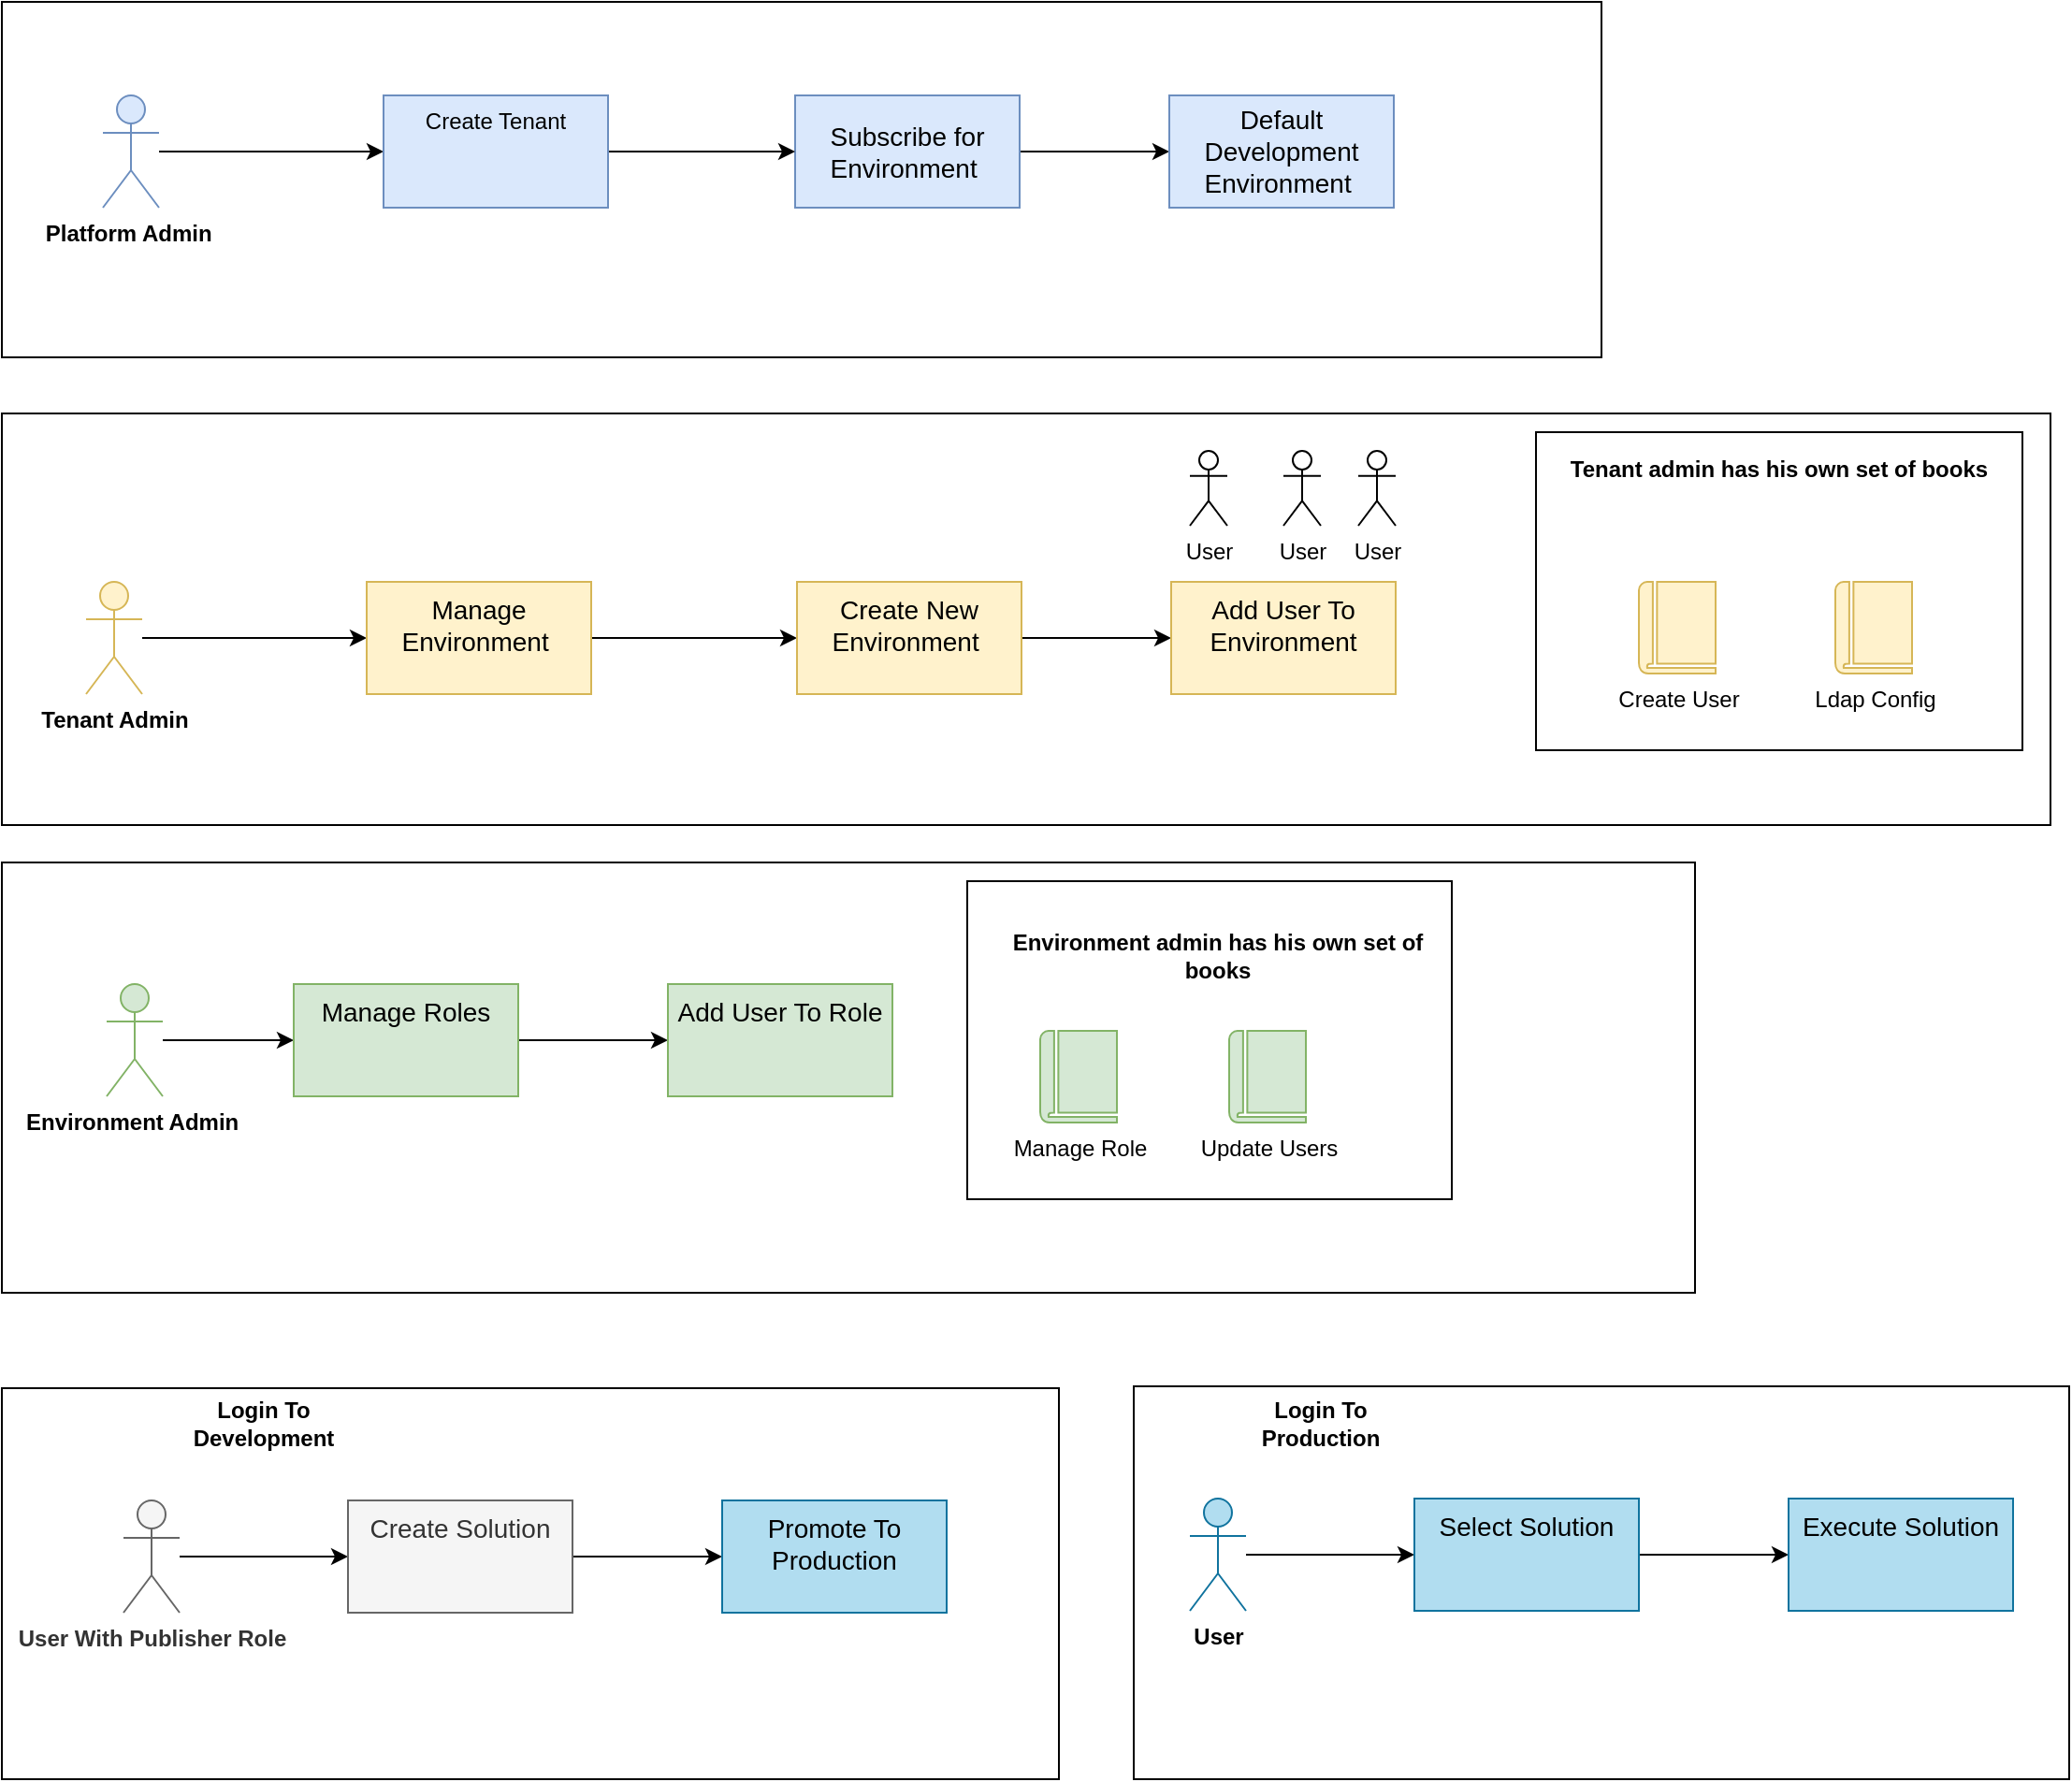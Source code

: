 <mxfile version="14.4.4" type="github">
  <diagram id="XkkLKoNscVd5GuspykuL" name="Page-1">
    <mxGraphModel dx="2008" dy="902" grid="1" gridSize="10" guides="1" tooltips="1" connect="1" arrows="1" fold="1" page="1" pageScale="1" pageWidth="827" pageHeight="1169" math="0" shadow="0">
      <root>
        <mxCell id="0" />
        <mxCell id="1" parent="0" />
        <mxCell id="S_hF_lObjTdIYjeTcLZP-57" value="" style="rounded=0;whiteSpace=wrap;html=1;" vertex="1" parent="1">
          <mxGeometry x="620" y="1070" width="500" height="210" as="geometry" />
        </mxCell>
        <mxCell id="S_hF_lObjTdIYjeTcLZP-56" value="" style="rounded=0;whiteSpace=wrap;html=1;" vertex="1" parent="1">
          <mxGeometry x="15" y="1071" width="565" height="209" as="geometry" />
        </mxCell>
        <mxCell id="S_hF_lObjTdIYjeTcLZP-55" value="" style="rounded=0;whiteSpace=wrap;html=1;" vertex="1" parent="1">
          <mxGeometry x="15" y="790" width="905" height="230" as="geometry" />
        </mxCell>
        <mxCell id="S_hF_lObjTdIYjeTcLZP-54" value="" style="rounded=0;whiteSpace=wrap;html=1;" vertex="1" parent="1">
          <mxGeometry x="15" y="550" width="1095" height="220" as="geometry" />
        </mxCell>
        <mxCell id="S_hF_lObjTdIYjeTcLZP-53" value="" style="rounded=0;whiteSpace=wrap;html=1;" vertex="1" parent="1">
          <mxGeometry x="15" y="330" width="855" height="190" as="geometry" />
        </mxCell>
        <mxCell id="S_hF_lObjTdIYjeTcLZP-52" value="" style="rounded=0;whiteSpace=wrap;html=1;" vertex="1" parent="1">
          <mxGeometry x="835" y="560" width="260" height="170" as="geometry" />
        </mxCell>
        <mxCell id="S_hF_lObjTdIYjeTcLZP-51" value="" style="rounded=0;whiteSpace=wrap;html=1;" vertex="1" parent="1">
          <mxGeometry x="531" y="800" width="259" height="170" as="geometry" />
        </mxCell>
        <mxCell id="S_hF_lObjTdIYjeTcLZP-42" value="" style="edgeStyle=orthogonalEdgeStyle;rounded=0;orthogonalLoop=1;jettySize=auto;html=1;" edge="1" parent="1" source="S_hF_lObjTdIYjeTcLZP-1" target="S_hF_lObjTdIYjeTcLZP-41">
          <mxGeometry relative="1" as="geometry" />
        </mxCell>
        <mxCell id="S_hF_lObjTdIYjeTcLZP-1" value="&lt;font style=&quot;font-size: 14px&quot;&gt;Subscribe for Environment&amp;nbsp;&lt;/font&gt;" style="rounded=0;whiteSpace=wrap;html=1;fillColor=#dae8fc;strokeColor=#6c8ebf;" vertex="1" parent="1">
          <mxGeometry x="439" y="380" width="120" height="60" as="geometry" />
        </mxCell>
        <mxCell id="S_hF_lObjTdIYjeTcLZP-4" value="" style="edgeStyle=orthogonalEdgeStyle;rounded=0;orthogonalLoop=1;jettySize=auto;html=1;" edge="1" parent="1" source="S_hF_lObjTdIYjeTcLZP-2" target="S_hF_lObjTdIYjeTcLZP-3">
          <mxGeometry relative="1" as="geometry" />
        </mxCell>
        <mxCell id="S_hF_lObjTdIYjeTcLZP-2" value="&lt;b&gt;Platform Admin&amp;nbsp;&lt;/b&gt;" style="shape=umlActor;verticalLabelPosition=bottom;verticalAlign=top;html=1;outlineConnect=0;fillColor=#dae8fc;strokeColor=#6c8ebf;" vertex="1" parent="1">
          <mxGeometry x="69" y="380" width="30" height="60" as="geometry" />
        </mxCell>
        <mxCell id="S_hF_lObjTdIYjeTcLZP-5" value="" style="edgeStyle=orthogonalEdgeStyle;rounded=0;orthogonalLoop=1;jettySize=auto;html=1;" edge="1" parent="1" source="S_hF_lObjTdIYjeTcLZP-3" target="S_hF_lObjTdIYjeTcLZP-1">
          <mxGeometry relative="1" as="geometry" />
        </mxCell>
        <mxCell id="S_hF_lObjTdIYjeTcLZP-3" value="Create Tenant" style="whiteSpace=wrap;html=1;verticalAlign=top;fillColor=#dae8fc;strokeColor=#6c8ebf;" vertex="1" parent="1">
          <mxGeometry x="219" y="380" width="120" height="60" as="geometry" />
        </mxCell>
        <mxCell id="S_hF_lObjTdIYjeTcLZP-9" value="" style="edgeStyle=orthogonalEdgeStyle;rounded=0;orthogonalLoop=1;jettySize=auto;html=1;" edge="1" parent="1" source="S_hF_lObjTdIYjeTcLZP-7" target="S_hF_lObjTdIYjeTcLZP-8">
          <mxGeometry relative="1" as="geometry" />
        </mxCell>
        <mxCell id="S_hF_lObjTdIYjeTcLZP-7" value="&lt;b&gt;Tenant Admin&lt;/b&gt;" style="shape=umlActor;verticalLabelPosition=bottom;verticalAlign=top;html=1;outlineConnect=0;fillColor=#fff2cc;strokeColor=#d6b656;" vertex="1" parent="1">
          <mxGeometry x="60" y="640" width="30" height="60" as="geometry" />
        </mxCell>
        <mxCell id="S_hF_lObjTdIYjeTcLZP-11" value="" style="edgeStyle=orthogonalEdgeStyle;rounded=0;orthogonalLoop=1;jettySize=auto;html=1;" edge="1" parent="1" source="S_hF_lObjTdIYjeTcLZP-8" target="S_hF_lObjTdIYjeTcLZP-10">
          <mxGeometry relative="1" as="geometry" />
        </mxCell>
        <mxCell id="S_hF_lObjTdIYjeTcLZP-8" value="&lt;font style=&quot;font-size: 14px&quot;&gt;Manage Environment&amp;nbsp;&lt;/font&gt;" style="whiteSpace=wrap;html=1;verticalAlign=top;fillColor=#fff2cc;strokeColor=#d6b656;" vertex="1" parent="1">
          <mxGeometry x="210" y="640" width="120" height="60" as="geometry" />
        </mxCell>
        <mxCell id="S_hF_lObjTdIYjeTcLZP-13" value="" style="edgeStyle=orthogonalEdgeStyle;rounded=0;orthogonalLoop=1;jettySize=auto;html=1;" edge="1" parent="1" source="S_hF_lObjTdIYjeTcLZP-10" target="S_hF_lObjTdIYjeTcLZP-12">
          <mxGeometry relative="1" as="geometry" />
        </mxCell>
        <mxCell id="S_hF_lObjTdIYjeTcLZP-10" value="&lt;font style=&quot;font-size: 14px&quot;&gt;Create New Environment&amp;nbsp;&lt;/font&gt;" style="whiteSpace=wrap;html=1;verticalAlign=top;fillColor=#fff2cc;strokeColor=#d6b656;" vertex="1" parent="1">
          <mxGeometry x="440" y="640" width="120" height="60" as="geometry" />
        </mxCell>
        <mxCell id="S_hF_lObjTdIYjeTcLZP-12" value="&lt;font style=&quot;font-size: 14px&quot;&gt;Add User To Environment&lt;/font&gt;" style="whiteSpace=wrap;html=1;verticalAlign=top;fillColor=#fff2cc;strokeColor=#d6b656;" vertex="1" parent="1">
          <mxGeometry x="640" y="640" width="120" height="60" as="geometry" />
        </mxCell>
        <mxCell id="S_hF_lObjTdIYjeTcLZP-14" value="User" style="shape=umlActor;verticalLabelPosition=bottom;verticalAlign=top;html=1;outlineConnect=0;" vertex="1" parent="1">
          <mxGeometry x="650" y="570" width="20" height="40" as="geometry" />
        </mxCell>
        <mxCell id="S_hF_lObjTdIYjeTcLZP-15" value="User" style="shape=umlActor;verticalLabelPosition=bottom;verticalAlign=top;html=1;outlineConnect=0;" vertex="1" parent="1">
          <mxGeometry x="700" y="570" width="20" height="40" as="geometry" />
        </mxCell>
        <mxCell id="S_hF_lObjTdIYjeTcLZP-16" value="User" style="shape=umlActor;verticalLabelPosition=bottom;verticalAlign=top;html=1;outlineConnect=0;" vertex="1" parent="1">
          <mxGeometry x="740" y="570" width="20" height="40" as="geometry" />
        </mxCell>
        <mxCell id="S_hF_lObjTdIYjeTcLZP-19" value="" style="edgeStyle=orthogonalEdgeStyle;rounded=0;orthogonalLoop=1;jettySize=auto;html=1;" edge="1" parent="1" source="S_hF_lObjTdIYjeTcLZP-17" target="S_hF_lObjTdIYjeTcLZP-18">
          <mxGeometry relative="1" as="geometry" />
        </mxCell>
        <mxCell id="S_hF_lObjTdIYjeTcLZP-17" value="&lt;b&gt;Environment Admin&amp;nbsp;&lt;/b&gt;" style="shape=umlActor;verticalLabelPosition=bottom;verticalAlign=top;html=1;outlineConnect=0;fillColor=#d5e8d4;strokeColor=#82b366;" vertex="1" parent="1">
          <mxGeometry x="71" y="855" width="30" height="60" as="geometry" />
        </mxCell>
        <mxCell id="S_hF_lObjTdIYjeTcLZP-21" value="" style="edgeStyle=orthogonalEdgeStyle;rounded=0;orthogonalLoop=1;jettySize=auto;html=1;" edge="1" parent="1" source="S_hF_lObjTdIYjeTcLZP-18" target="S_hF_lObjTdIYjeTcLZP-20">
          <mxGeometry relative="1" as="geometry" />
        </mxCell>
        <mxCell id="S_hF_lObjTdIYjeTcLZP-18" value="&lt;font style=&quot;font-size: 14px&quot;&gt;Manage Roles&lt;/font&gt;" style="whiteSpace=wrap;html=1;verticalAlign=top;strokeColor=#82b366;fillColor=#d5e8d4;" vertex="1" parent="1">
          <mxGeometry x="171" y="855" width="120" height="60" as="geometry" />
        </mxCell>
        <mxCell id="S_hF_lObjTdIYjeTcLZP-20" value="&lt;font style=&quot;font-size: 14px&quot;&gt;Add User To Role&lt;/font&gt;" style="whiteSpace=wrap;html=1;verticalAlign=top;strokeColor=#82b366;fillColor=#d5e8d4;" vertex="1" parent="1">
          <mxGeometry x="371" y="855" width="120" height="60" as="geometry" />
        </mxCell>
        <mxCell id="S_hF_lObjTdIYjeTcLZP-24" value="" style="edgeStyle=orthogonalEdgeStyle;rounded=0;orthogonalLoop=1;jettySize=auto;html=1;" edge="1" parent="1" source="S_hF_lObjTdIYjeTcLZP-22" target="S_hF_lObjTdIYjeTcLZP-23">
          <mxGeometry relative="1" as="geometry" />
        </mxCell>
        <mxCell id="S_hF_lObjTdIYjeTcLZP-22" value="&lt;b&gt;User With Publisher Role&lt;/b&gt;" style="shape=umlActor;verticalLabelPosition=bottom;verticalAlign=top;html=1;outlineConnect=0;fillColor=#f5f5f5;strokeColor=#666666;fontColor=#333333;" vertex="1" parent="1">
          <mxGeometry x="80" y="1131" width="30" height="60" as="geometry" />
        </mxCell>
        <mxCell id="S_hF_lObjTdIYjeTcLZP-27" value="" style="edgeStyle=orthogonalEdgeStyle;rounded=0;orthogonalLoop=1;jettySize=auto;html=1;" edge="1" parent="1" source="S_hF_lObjTdIYjeTcLZP-23" target="S_hF_lObjTdIYjeTcLZP-26">
          <mxGeometry relative="1" as="geometry" />
        </mxCell>
        <mxCell id="S_hF_lObjTdIYjeTcLZP-23" value="&lt;font style=&quot;font-size: 14px&quot;&gt;Create Solution&lt;/font&gt;" style="whiteSpace=wrap;html=1;fontColor=#333333;verticalAlign=top;strokeColor=#666666;fillColor=#f5f5f5;" vertex="1" parent="1">
          <mxGeometry x="200" y="1131" width="120" height="60" as="geometry" />
        </mxCell>
        <mxCell id="S_hF_lObjTdIYjeTcLZP-25" value="&lt;b&gt;Login To Development&lt;/b&gt;" style="text;html=1;strokeColor=none;fillColor=none;align=center;verticalAlign=middle;whiteSpace=wrap;rounded=0;" vertex="1" parent="1">
          <mxGeometry x="135" y="1080" width="40" height="20" as="geometry" />
        </mxCell>
        <mxCell id="S_hF_lObjTdIYjeTcLZP-26" value="&lt;font style=&quot;font-size: 14px&quot;&gt;Promote To Production&lt;/font&gt;" style="whiteSpace=wrap;html=1;verticalAlign=top;fillColor=#b1ddf0;strokeColor=#10739e;" vertex="1" parent="1">
          <mxGeometry x="400" y="1131" width="120" height="60" as="geometry" />
        </mxCell>
        <mxCell id="S_hF_lObjTdIYjeTcLZP-36" value="" style="edgeStyle=orthogonalEdgeStyle;rounded=0;orthogonalLoop=1;jettySize=auto;html=1;" edge="1" parent="1" source="S_hF_lObjTdIYjeTcLZP-33" target="S_hF_lObjTdIYjeTcLZP-35">
          <mxGeometry relative="1" as="geometry" />
        </mxCell>
        <mxCell id="S_hF_lObjTdIYjeTcLZP-33" value="&lt;b&gt;User&lt;/b&gt;" style="shape=umlActor;verticalLabelPosition=bottom;verticalAlign=top;html=1;outlineConnect=0;fillColor=#b1ddf0;strokeColor=#10739e;" vertex="1" parent="1">
          <mxGeometry x="650" y="1130" width="30" height="60" as="geometry" />
        </mxCell>
        <mxCell id="S_hF_lObjTdIYjeTcLZP-38" value="" style="edgeStyle=orthogonalEdgeStyle;rounded=0;orthogonalLoop=1;jettySize=auto;html=1;" edge="1" parent="1" source="S_hF_lObjTdIYjeTcLZP-35" target="S_hF_lObjTdIYjeTcLZP-37">
          <mxGeometry relative="1" as="geometry" />
        </mxCell>
        <mxCell id="S_hF_lObjTdIYjeTcLZP-35" value="&lt;font style=&quot;font-size: 14px&quot;&gt;Select Solution&lt;/font&gt;" style="whiteSpace=wrap;html=1;verticalAlign=top;strokeColor=#10739e;fillColor=#b1ddf0;" vertex="1" parent="1">
          <mxGeometry x="770" y="1130" width="120" height="60" as="geometry" />
        </mxCell>
        <mxCell id="S_hF_lObjTdIYjeTcLZP-37" value="&lt;font style=&quot;font-size: 14px&quot;&gt;Execute Solution&lt;/font&gt;" style="whiteSpace=wrap;html=1;verticalAlign=top;strokeColor=#10739e;fillColor=#b1ddf0;" vertex="1" parent="1">
          <mxGeometry x="970" y="1130" width="120" height="60" as="geometry" />
        </mxCell>
        <mxCell id="S_hF_lObjTdIYjeTcLZP-39" value="&lt;b&gt;Login To Production&lt;/b&gt;" style="text;html=1;strokeColor=none;fillColor=none;align=center;verticalAlign=middle;whiteSpace=wrap;rounded=0;" vertex="1" parent="1">
          <mxGeometry x="700" y="1080" width="40" height="20" as="geometry" />
        </mxCell>
        <mxCell id="S_hF_lObjTdIYjeTcLZP-41" value="&lt;font style=&quot;font-size: 14px&quot;&gt;&lt;span&gt;Default Development&lt;/span&gt;&lt;br&gt;&lt;span&gt;Environment&amp;nbsp;&lt;/span&gt;&lt;/font&gt;" style="whiteSpace=wrap;html=1;rounded=0;strokeColor=#6c8ebf;fillColor=#dae8fc;" vertex="1" parent="1">
          <mxGeometry x="639" y="380" width="120" height="60" as="geometry" />
        </mxCell>
        <mxCell id="S_hF_lObjTdIYjeTcLZP-43" value="Manage Role" style="pointerEvents=1;shadow=0;dashed=0;html=1;strokeColor=#82b366;fillColor=#d5e8d4;labelPosition=center;verticalLabelPosition=bottom;verticalAlign=top;outlineConnect=0;align=center;shape=mxgraph.office.concepts.book_journal;" vertex="1" parent="1">
          <mxGeometry x="570" y="880" width="41" height="49" as="geometry" />
        </mxCell>
        <mxCell id="S_hF_lObjTdIYjeTcLZP-45" value="Update Users" style="pointerEvents=1;shadow=0;dashed=0;html=1;strokeColor=#82b366;fillColor=#d5e8d4;labelPosition=center;verticalLabelPosition=bottom;verticalAlign=top;outlineConnect=0;align=center;shape=mxgraph.office.concepts.book_journal;" vertex="1" parent="1">
          <mxGeometry x="671" y="880" width="41" height="49" as="geometry" />
        </mxCell>
        <mxCell id="S_hF_lObjTdIYjeTcLZP-47" value="Create User" style="pointerEvents=1;shadow=0;dashed=0;html=1;strokeColor=#d6b656;fillColor=#fff2cc;labelPosition=center;verticalLabelPosition=bottom;verticalAlign=top;outlineConnect=0;align=center;shape=mxgraph.office.concepts.book_journal;" vertex="1" parent="1">
          <mxGeometry x="890" y="640" width="41" height="49" as="geometry" />
        </mxCell>
        <mxCell id="S_hF_lObjTdIYjeTcLZP-48" value="Ldap Config" style="pointerEvents=1;shadow=0;dashed=0;html=1;strokeColor=#d6b656;fillColor=#fff2cc;labelPosition=center;verticalLabelPosition=bottom;verticalAlign=top;outlineConnect=0;align=center;shape=mxgraph.office.concepts.book_journal;" vertex="1" parent="1">
          <mxGeometry x="995" y="640" width="41" height="49" as="geometry" />
        </mxCell>
        <mxCell id="S_hF_lObjTdIYjeTcLZP-49" value="&lt;b&gt;Tenant admin has his own set of books&lt;/b&gt;" style="text;html=1;strokeColor=none;fillColor=none;align=center;verticalAlign=middle;whiteSpace=wrap;rounded=0;" vertex="1" parent="1">
          <mxGeometry x="840" y="570" width="250" height="20" as="geometry" />
        </mxCell>
        <mxCell id="S_hF_lObjTdIYjeTcLZP-50" value="&lt;b&gt;Environment admin has his own set of books&lt;/b&gt;" style="text;html=1;strokeColor=none;fillColor=none;align=center;verticalAlign=middle;whiteSpace=wrap;rounded=0;" vertex="1" parent="1">
          <mxGeometry x="540" y="830" width="250" height="20" as="geometry" />
        </mxCell>
      </root>
    </mxGraphModel>
  </diagram>
</mxfile>
